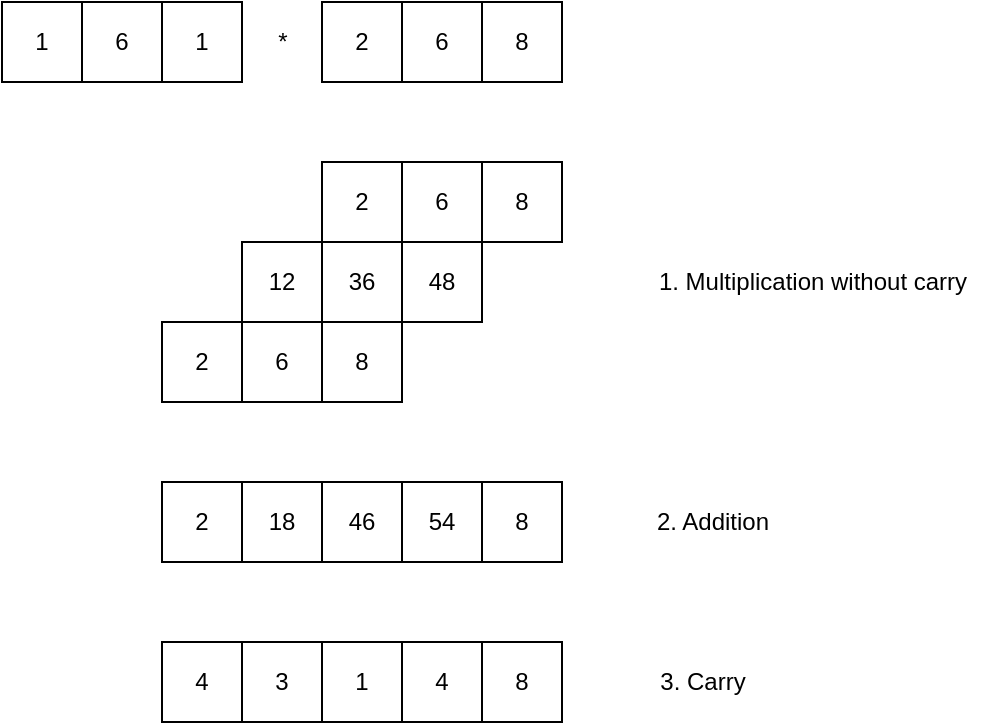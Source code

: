 <mxfile version="15.4.0" type="device"><diagram id="OTQ2Fg0JMP9u1irEHb9e" name="Page-1"><mxGraphModel dx="3338" dy="1877" grid="1" gridSize="10" guides="1" tooltips="1" connect="1" arrows="1" fold="1" page="1" pageScale="1" pageWidth="1169" pageHeight="827" math="0" shadow="0"><root><mxCell id="0"/><mxCell id="1" parent="0"/><mxCell id="oNeYwlabi4pqGw9D90W5-1" value="1" style="rounded=0;whiteSpace=wrap;html=1;" parent="1" vertex="1"><mxGeometry x="200" y="240" width="40" height="40" as="geometry"/></mxCell><mxCell id="oNeYwlabi4pqGw9D90W5-2" value="6" style="rounded=0;whiteSpace=wrap;html=1;" parent="1" vertex="1"><mxGeometry x="240" y="240" width="40" height="40" as="geometry"/></mxCell><mxCell id="oNeYwlabi4pqGw9D90W5-3" value="1" style="rounded=0;whiteSpace=wrap;html=1;" parent="1" vertex="1"><mxGeometry x="280" y="240" width="40" height="40" as="geometry"/></mxCell><mxCell id="xiXwAwdVIvJ3VxMB4cHt-9" value="2" style="rounded=0;whiteSpace=wrap;html=1;" parent="1" vertex="1"><mxGeometry x="360" y="240" width="40" height="40" as="geometry"/></mxCell><mxCell id="xiXwAwdVIvJ3VxMB4cHt-10" value="6" style="rounded=0;whiteSpace=wrap;html=1;" parent="1" vertex="1"><mxGeometry x="400" y="240" width="40" height="40" as="geometry"/></mxCell><mxCell id="xiXwAwdVIvJ3VxMB4cHt-11" value="8" style="rounded=0;whiteSpace=wrap;html=1;" parent="1" vertex="1"><mxGeometry x="440" y="240" width="40" height="40" as="geometry"/></mxCell><mxCell id="xiXwAwdVIvJ3VxMB4cHt-12" value="*" style="text;html=1;align=center;verticalAlign=middle;resizable=0;points=[];autosize=1;strokeColor=none;fillColor=none;" parent="1" vertex="1"><mxGeometry x="330" y="250" width="20" height="20" as="geometry"/></mxCell><mxCell id="xiXwAwdVIvJ3VxMB4cHt-13" value="8" style="rounded=0;whiteSpace=wrap;html=1;" parent="1" vertex="1"><mxGeometry x="440" y="320" width="40" height="40" as="geometry"/></mxCell><mxCell id="xiXwAwdVIvJ3VxMB4cHt-14" value="6" style="rounded=0;whiteSpace=wrap;html=1;" parent="1" vertex="1"><mxGeometry x="400" y="320" width="40" height="40" as="geometry"/></mxCell><mxCell id="xiXwAwdVIvJ3VxMB4cHt-15" value="2" style="rounded=0;whiteSpace=wrap;html=1;" parent="1" vertex="1"><mxGeometry x="360" y="320" width="40" height="40" as="geometry"/></mxCell><mxCell id="xiXwAwdVIvJ3VxMB4cHt-16" value="48" style="rounded=0;whiteSpace=wrap;html=1;" parent="1" vertex="1"><mxGeometry x="400" y="360" width="40" height="40" as="geometry"/></mxCell><mxCell id="xiXwAwdVIvJ3VxMB4cHt-17" value="36" style="rounded=0;whiteSpace=wrap;html=1;" parent="1" vertex="1"><mxGeometry x="360" y="360" width="40" height="40" as="geometry"/></mxCell><mxCell id="xiXwAwdVIvJ3VxMB4cHt-18" value="12" style="rounded=0;whiteSpace=wrap;html=1;" parent="1" vertex="1"><mxGeometry x="320" y="360" width="40" height="40" as="geometry"/></mxCell><mxCell id="xiXwAwdVIvJ3VxMB4cHt-19" value="8" style="rounded=0;whiteSpace=wrap;html=1;" parent="1" vertex="1"><mxGeometry x="360" y="400" width="40" height="40" as="geometry"/></mxCell><mxCell id="xiXwAwdVIvJ3VxMB4cHt-20" value="6" style="rounded=0;whiteSpace=wrap;html=1;" parent="1" vertex="1"><mxGeometry x="320" y="400" width="40" height="40" as="geometry"/></mxCell><mxCell id="xiXwAwdVIvJ3VxMB4cHt-21" value="2" style="rounded=0;whiteSpace=wrap;html=1;" parent="1" vertex="1"><mxGeometry x="280" y="400" width="40" height="40" as="geometry"/></mxCell><mxCell id="xiXwAwdVIvJ3VxMB4cHt-22" value="8" style="rounded=0;whiteSpace=wrap;html=1;" parent="1" vertex="1"><mxGeometry x="440" y="480" width="40" height="40" as="geometry"/></mxCell><mxCell id="xiXwAwdVIvJ3VxMB4cHt-23" value="54" style="rounded=0;whiteSpace=wrap;html=1;" parent="1" vertex="1"><mxGeometry x="400" y="480" width="40" height="40" as="geometry"/></mxCell><mxCell id="xiXwAwdVIvJ3VxMB4cHt-24" value="46" style="rounded=0;whiteSpace=wrap;html=1;" parent="1" vertex="1"><mxGeometry x="360" y="480" width="40" height="40" as="geometry"/></mxCell><mxCell id="xiXwAwdVIvJ3VxMB4cHt-25" value="18" style="rounded=0;whiteSpace=wrap;html=1;" parent="1" vertex="1"><mxGeometry x="320" y="480" width="40" height="40" as="geometry"/></mxCell><mxCell id="xiXwAwdVIvJ3VxMB4cHt-26" value="2" style="rounded=0;whiteSpace=wrap;html=1;" parent="1" vertex="1"><mxGeometry x="280" y="480" width="40" height="40" as="geometry"/></mxCell><mxCell id="xiXwAwdVIvJ3VxMB4cHt-32" value="8" style="rounded=0;whiteSpace=wrap;html=1;" parent="1" vertex="1"><mxGeometry x="440" y="560" width="40" height="40" as="geometry"/></mxCell><mxCell id="xiXwAwdVIvJ3VxMB4cHt-33" value="4" style="rounded=0;whiteSpace=wrap;html=1;" parent="1" vertex="1"><mxGeometry x="400" y="560" width="40" height="40" as="geometry"/></mxCell><mxCell id="xiXwAwdVIvJ3VxMB4cHt-34" value="1" style="rounded=0;whiteSpace=wrap;html=1;" parent="1" vertex="1"><mxGeometry x="360" y="560" width="40" height="40" as="geometry"/></mxCell><mxCell id="xiXwAwdVIvJ3VxMB4cHt-35" value="3" style="rounded=0;whiteSpace=wrap;html=1;" parent="1" vertex="1"><mxGeometry x="320" y="560" width="40" height="40" as="geometry"/></mxCell><mxCell id="xiXwAwdVIvJ3VxMB4cHt-36" value="4" style="rounded=0;whiteSpace=wrap;html=1;" parent="1" vertex="1"><mxGeometry x="280" y="560" width="40" height="40" as="geometry"/></mxCell><mxCell id="xiXwAwdVIvJ3VxMB4cHt-37" value="1. Multiplication without carry" style="text;html=1;align=center;verticalAlign=middle;resizable=0;points=[];autosize=1;strokeColor=none;fillColor=none;" parent="1" vertex="1"><mxGeometry x="520" y="370" width="170" height="20" as="geometry"/></mxCell><mxCell id="xiXwAwdVIvJ3VxMB4cHt-38" value="2. Addition" style="text;html=1;align=center;verticalAlign=middle;resizable=0;points=[];autosize=1;strokeColor=none;fillColor=none;" parent="1" vertex="1"><mxGeometry x="520" y="490" width="70" height="20" as="geometry"/></mxCell><mxCell id="xiXwAwdVIvJ3VxMB4cHt-39" value="3. Carry" style="text;html=1;align=center;verticalAlign=middle;resizable=0;points=[];autosize=1;strokeColor=none;fillColor=none;" parent="1" vertex="1"><mxGeometry x="520" y="570" width="60" height="20" as="geometry"/></mxCell></root></mxGraphModel></diagram></mxfile>
